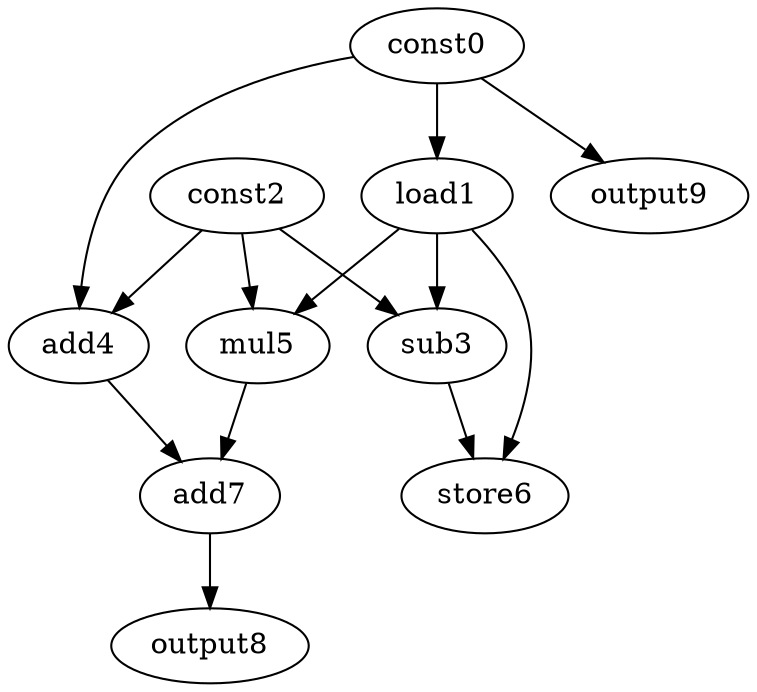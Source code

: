 digraph G { 
const0[opcode=const]; 
load1[opcode=load]; 
const2[opcode=const]; 
sub3[opcode=sub]; 
add4[opcode=add]; 
mul5[opcode=mul]; 
store6[opcode=store]; 
add7[opcode=add]; 
output8[opcode=output]; 
output9[opcode=output]; 
const0->load1[operand=0];
const0->add4[operand=0];
const2->add4[operand=1];
const0->output9[operand=0];
load1->sub3[operand=0];
const2->sub3[operand=1];
load1->mul5[operand=0];
const2->mul5[operand=1];
load1->store6[operand=0];
sub3->store6[operand=1];
add4->add7[operand=0];
mul5->add7[operand=1];
add7->output8[operand=0];
}
